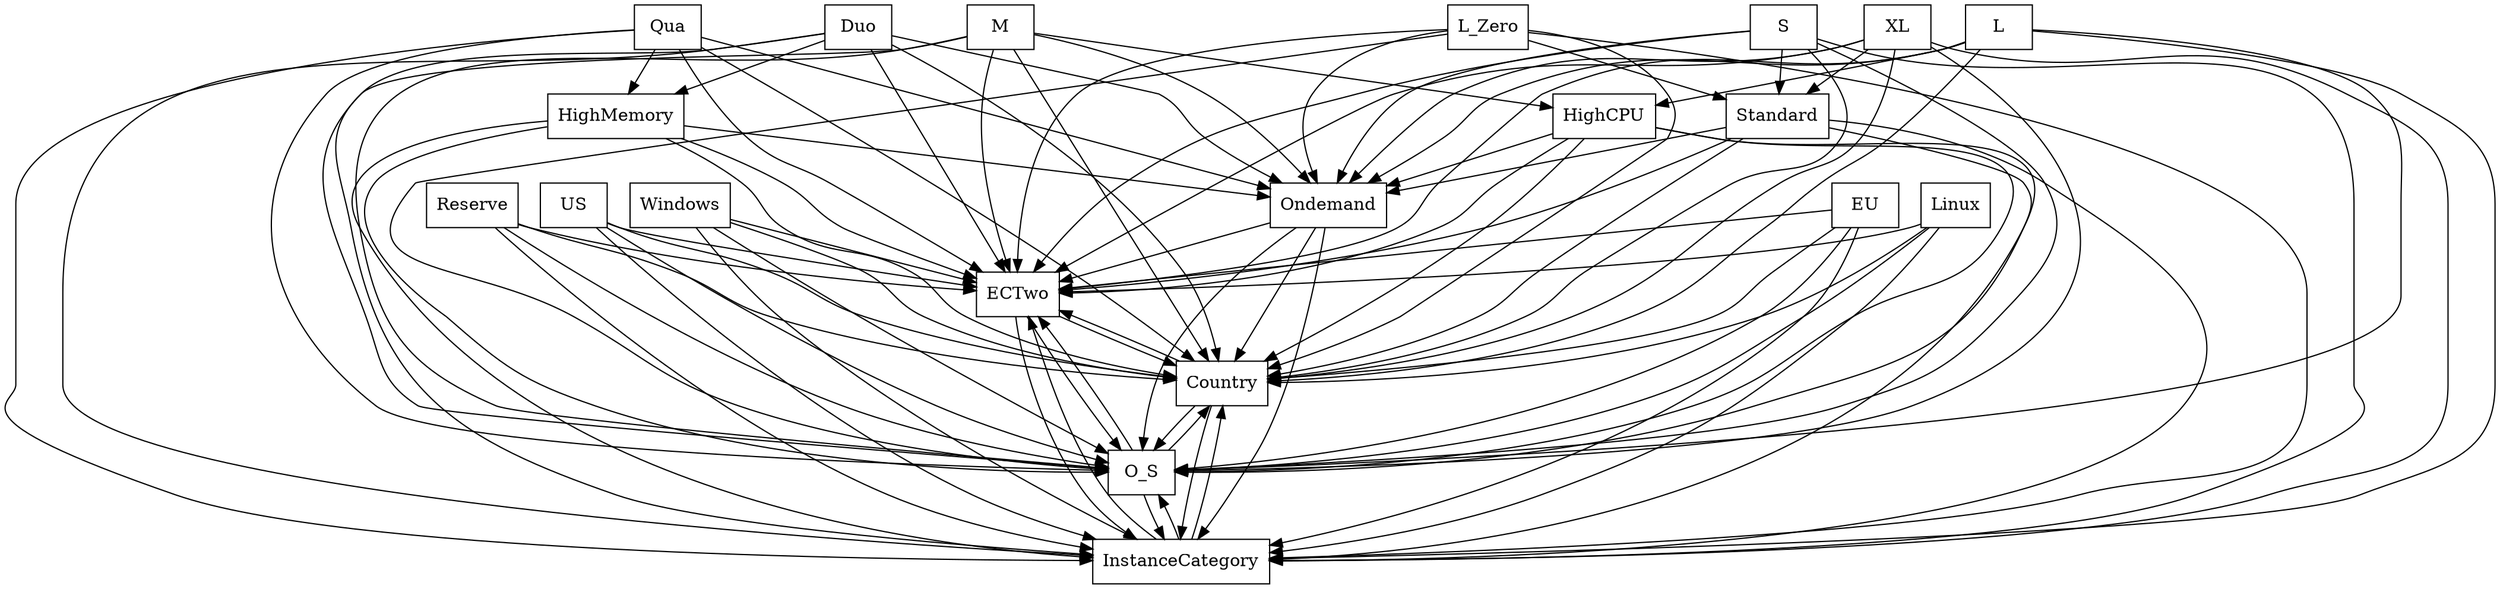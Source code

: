 digraph{
graph [rankdir=TB];
node [shape=box];
edge [arrowhead=normal];
0[label="Reserve",]
1[label="Standard",]
2[label="US",]
3[label="L_Zero",]
4[label="ECTwo",]
5[label="L",]
6[label="Duo",]
7[label="M",]
8[label="EU",]
9[label="Country",]
10[label="XL",]
11[label="Linux",]
12[label="Windows",]
13[label="HighCPU",]
14[label="S",]
15[label="HighMemory",]
16[label="InstanceCategory",]
17[label="Ondemand",]
18[label="Qua",]
19[label="O_S",]
0->4[label="",]
0->9[label="",]
0->16[label="",]
0->19[label="",]
1->4[label="",]
1->9[label="",]
1->16[label="",]
1->17[label="",]
1->19[label="",]
2->4[label="",]
2->9[label="",]
2->16[label="",]
2->19[label="",]
3->1[label="",]
3->4[label="",]
3->9[label="",]
3->16[label="",]
3->17[label="",]
3->19[label="",]
4->9[label="",]
4->16[label="",]
4->19[label="",]
5->4[label="",]
5->9[label="",]
5->13[label="",]
5->16[label="",]
5->17[label="",]
5->19[label="",]
6->4[label="",]
6->9[label="",]
6->15[label="",]
6->16[label="",]
6->17[label="",]
6->19[label="",]
7->4[label="",]
7->9[label="",]
7->13[label="",]
7->16[label="",]
7->17[label="",]
7->19[label="",]
8->4[label="",]
8->9[label="",]
8->16[label="",]
8->19[label="",]
9->4[label="",]
9->16[label="",]
9->19[label="",]
10->1[label="",]
10->4[label="",]
10->9[label="",]
10->16[label="",]
10->17[label="",]
10->19[label="",]
11->4[label="",]
11->9[label="",]
11->16[label="",]
11->19[label="",]
12->4[label="",]
12->9[label="",]
12->16[label="",]
12->19[label="",]
13->4[label="",]
13->9[label="",]
13->16[label="",]
13->17[label="",]
13->19[label="",]
14->1[label="",]
14->4[label="",]
14->9[label="",]
14->16[label="",]
14->17[label="",]
14->19[label="",]
15->4[label="",]
15->9[label="",]
15->16[label="",]
15->17[label="",]
15->19[label="",]
16->4[label="",]
16->9[label="",]
16->19[label="",]
17->4[label="",]
17->9[label="",]
17->16[label="",]
17->19[label="",]
18->4[label="",]
18->9[label="",]
18->15[label="",]
18->16[label="",]
18->17[label="",]
18->19[label="",]
19->4[label="",]
19->9[label="",]
19->16[label="",]
}
